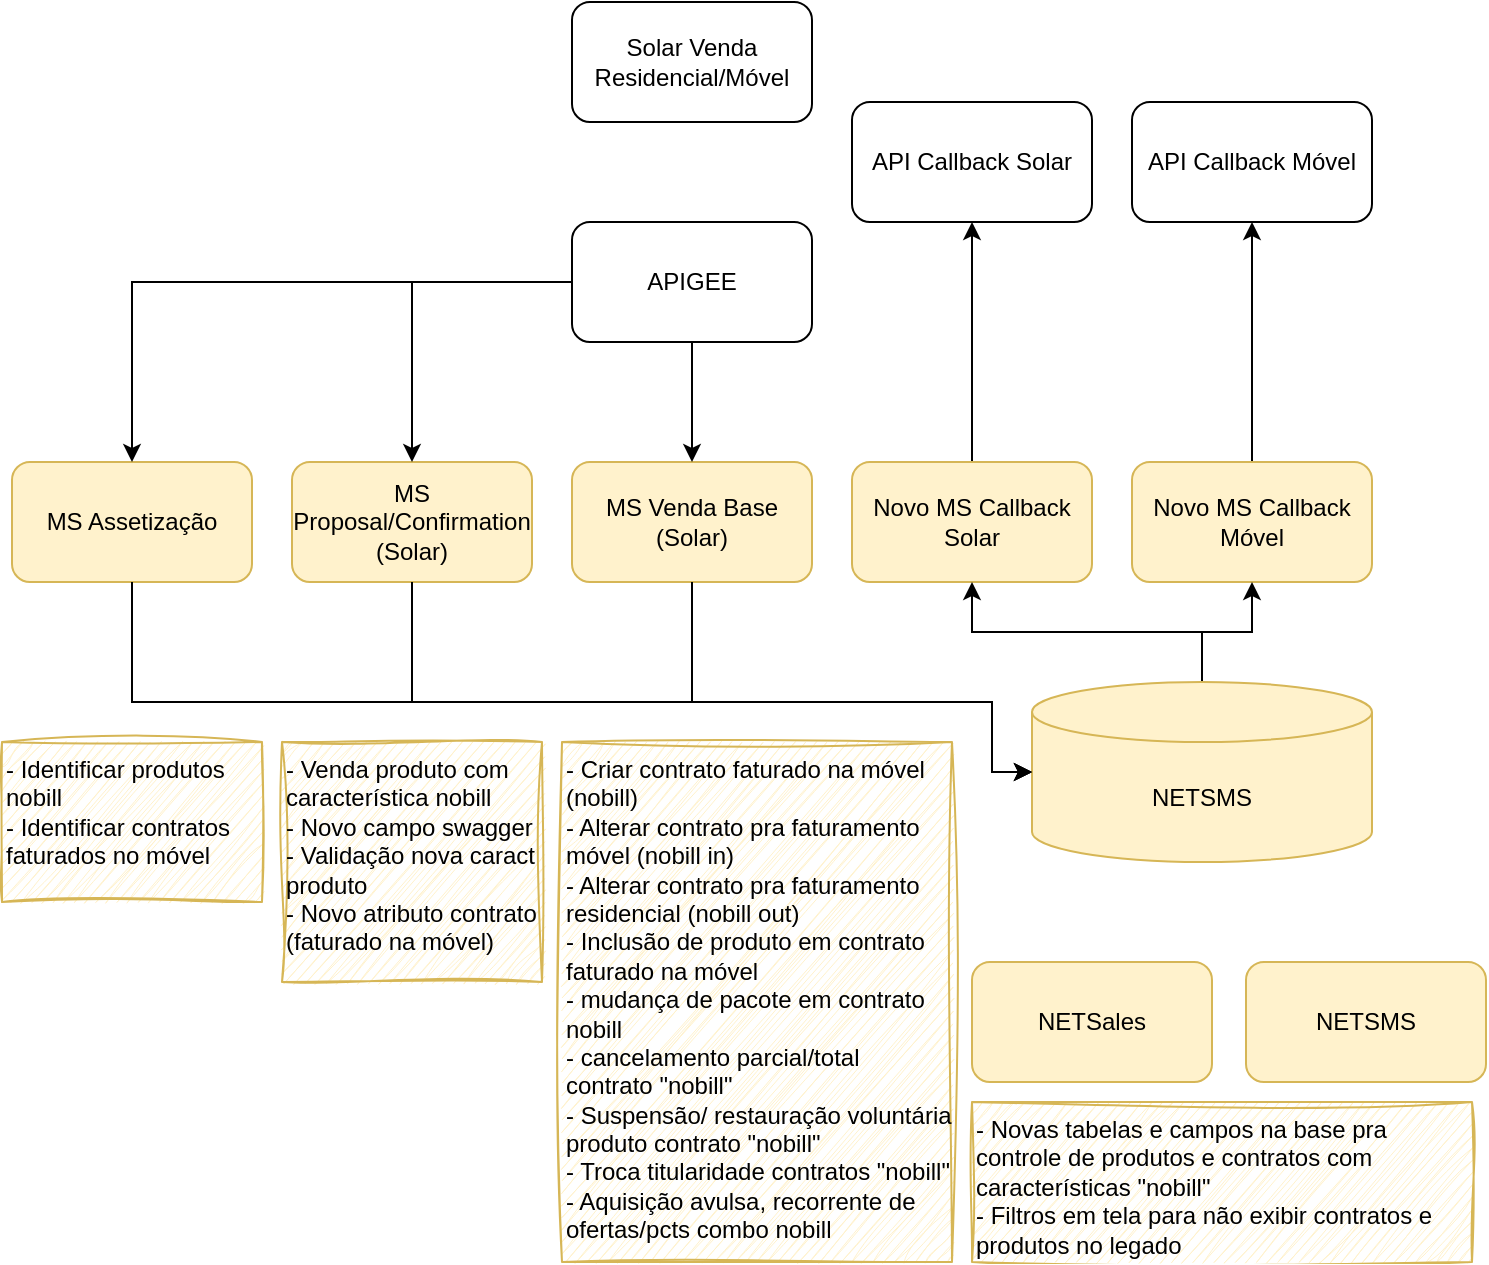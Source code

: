<mxfile version="28.0.7">
  <diagram name="Página-1" id="EBVKb4GBBntcvRElv8mq">
    <mxGraphModel dx="1042" dy="527" grid="1" gridSize="10" guides="1" tooltips="1" connect="1" arrows="1" fold="1" page="1" pageScale="1" pageWidth="827" pageHeight="1169" math="0" shadow="0">
      <root>
        <mxCell id="0" />
        <mxCell id="1" parent="0" />
        <mxCell id="BTpJ2KaH0xwGKomBFtuc-1" value="MS Assetização" style="rounded=1;whiteSpace=wrap;html=1;fillColor=#fff2cc;strokeColor=#d6b656;" vertex="1" parent="1">
          <mxGeometry x="90" y="260" width="120" height="60" as="geometry" />
        </mxCell>
        <mxCell id="BTpJ2KaH0xwGKomBFtuc-2" value="MS Proposal/Confirmation (Solar)" style="rounded=1;whiteSpace=wrap;html=1;fillColor=#fff2cc;strokeColor=#d6b656;" vertex="1" parent="1">
          <mxGeometry x="230" y="260" width="120" height="60" as="geometry" />
        </mxCell>
        <mxCell id="BTpJ2KaH0xwGKomBFtuc-3" value="MS Venda Base (Solar)" style="rounded=1;whiteSpace=wrap;html=1;fillColor=#fff2cc;strokeColor=#d6b656;" vertex="1" parent="1">
          <mxGeometry x="370" y="260" width="120" height="60" as="geometry" />
        </mxCell>
        <mxCell id="BTpJ2KaH0xwGKomBFtuc-22" style="edgeStyle=orthogonalEdgeStyle;rounded=0;orthogonalLoop=1;jettySize=auto;html=1;entryX=0.5;entryY=1;entryDx=0;entryDy=0;" edge="1" parent="1" source="BTpJ2KaH0xwGKomBFtuc-4" target="BTpJ2KaH0xwGKomBFtuc-8">
          <mxGeometry relative="1" as="geometry" />
        </mxCell>
        <mxCell id="BTpJ2KaH0xwGKomBFtuc-4" value="Novo MS Callback Solar" style="rounded=1;whiteSpace=wrap;html=1;fillColor=#fff2cc;strokeColor=#d6b656;" vertex="1" parent="1">
          <mxGeometry x="510" y="260" width="120" height="60" as="geometry" />
        </mxCell>
        <mxCell id="BTpJ2KaH0xwGKomBFtuc-23" style="edgeStyle=orthogonalEdgeStyle;rounded=0;orthogonalLoop=1;jettySize=auto;html=1;entryX=0.5;entryY=1;entryDx=0;entryDy=0;" edge="1" parent="1" source="BTpJ2KaH0xwGKomBFtuc-5" target="BTpJ2KaH0xwGKomBFtuc-9">
          <mxGeometry relative="1" as="geometry" />
        </mxCell>
        <mxCell id="BTpJ2KaH0xwGKomBFtuc-5" value="Novo MS Callback Móvel" style="rounded=1;whiteSpace=wrap;html=1;fillColor=#fff2cc;strokeColor=#d6b656;" vertex="1" parent="1">
          <mxGeometry x="650" y="260" width="120" height="60" as="geometry" />
        </mxCell>
        <mxCell id="BTpJ2KaH0xwGKomBFtuc-18" style="edgeStyle=orthogonalEdgeStyle;rounded=0;orthogonalLoop=1;jettySize=auto;html=1;" edge="1" parent="1" source="BTpJ2KaH0xwGKomBFtuc-6" target="BTpJ2KaH0xwGKomBFtuc-1">
          <mxGeometry relative="1" as="geometry" />
        </mxCell>
        <mxCell id="BTpJ2KaH0xwGKomBFtuc-19" style="edgeStyle=orthogonalEdgeStyle;rounded=0;orthogonalLoop=1;jettySize=auto;html=1;" edge="1" parent="1" source="BTpJ2KaH0xwGKomBFtuc-6" target="BTpJ2KaH0xwGKomBFtuc-2">
          <mxGeometry relative="1" as="geometry" />
        </mxCell>
        <mxCell id="BTpJ2KaH0xwGKomBFtuc-20" style="edgeStyle=orthogonalEdgeStyle;rounded=0;orthogonalLoop=1;jettySize=auto;html=1;" edge="1" parent="1" source="BTpJ2KaH0xwGKomBFtuc-6" target="BTpJ2KaH0xwGKomBFtuc-3">
          <mxGeometry relative="1" as="geometry" />
        </mxCell>
        <mxCell id="BTpJ2KaH0xwGKomBFtuc-6" value="APIGEE" style="rounded=1;whiteSpace=wrap;html=1;" vertex="1" parent="1">
          <mxGeometry x="370" y="140" width="120" height="60" as="geometry" />
        </mxCell>
        <mxCell id="BTpJ2KaH0xwGKomBFtuc-7" value="Solar Venda Residencial/Móvel" style="rounded=1;whiteSpace=wrap;html=1;" vertex="1" parent="1">
          <mxGeometry x="370" y="30" width="120" height="60" as="geometry" />
        </mxCell>
        <mxCell id="BTpJ2KaH0xwGKomBFtuc-8" value="API Callback Solar" style="rounded=1;whiteSpace=wrap;html=1;" vertex="1" parent="1">
          <mxGeometry x="510" y="80" width="120" height="60" as="geometry" />
        </mxCell>
        <mxCell id="BTpJ2KaH0xwGKomBFtuc-9" value="API Callback Móvel" style="rounded=1;whiteSpace=wrap;html=1;" vertex="1" parent="1">
          <mxGeometry x="650" y="80" width="120" height="60" as="geometry" />
        </mxCell>
        <mxCell id="BTpJ2KaH0xwGKomBFtuc-10" value="- Identificar produtos nobill&lt;div&gt;- Identificar contratos faturados no móvel&lt;/div&gt;" style="text;html=1;align=left;verticalAlign=top;whiteSpace=wrap;rounded=0;fillColor=#fff2cc;strokeColor=#d6b656;sketch=1;curveFitting=1;jiggle=2;" vertex="1" parent="1">
          <mxGeometry x="85" y="400" width="130" height="80" as="geometry" />
        </mxCell>
        <mxCell id="BTpJ2KaH0xwGKomBFtuc-11" value="- Venda produto com característica nobill&lt;div&gt;- Novo campo swagger&lt;/div&gt;&lt;div&gt;- Validação nova caract produto&lt;/div&gt;&lt;div&gt;- Novo atributo contrato (faturado na móvel)&lt;/div&gt;" style="text;html=1;align=left;verticalAlign=top;whiteSpace=wrap;rounded=0;fillColor=#fff2cc;strokeColor=#d6b656;sketch=1;curveFitting=1;jiggle=2;" vertex="1" parent="1">
          <mxGeometry x="225" y="400" width="130" height="120" as="geometry" />
        </mxCell>
        <mxCell id="BTpJ2KaH0xwGKomBFtuc-13" value="- Criar contrato faturado na móvel (nobill)&lt;div&gt;- Alterar contrato pra faturamento móvel (nobill in)&lt;/div&gt;&lt;div&gt;- Alterar contrato pra faturamento residencial (nobill out)&lt;/div&gt;&lt;div&gt;- Inclusão de produto em contrato faturado na móvel&lt;/div&gt;&lt;div&gt;- mudança de pacote em contrato nobill&lt;/div&gt;&lt;div&gt;- cancelamento parcial/total contrato &quot;nobill&quot;&lt;/div&gt;&lt;div&gt;- Suspensão/ restauração voluntária produto contrato &quot;nobill&quot;&lt;/div&gt;&lt;div&gt;- Troca titularidade contratos &quot;nobill&quot;&lt;/div&gt;&lt;div&gt;- Aquisição avulsa, recorrente de ofertas/pcts combo nobill&lt;/div&gt;" style="text;html=1;align=left;verticalAlign=top;whiteSpace=wrap;rounded=0;fillColor=#fff2cc;strokeColor=#d6b656;sketch=1;curveFitting=1;jiggle=2;" vertex="1" parent="1">
          <mxGeometry x="365" y="400" width="195" height="260" as="geometry" />
        </mxCell>
        <mxCell id="BTpJ2KaH0xwGKomBFtuc-24" style="edgeStyle=orthogonalEdgeStyle;rounded=0;orthogonalLoop=1;jettySize=auto;html=1;entryX=0.5;entryY=1;entryDx=0;entryDy=0;" edge="1" parent="1" source="BTpJ2KaH0xwGKomBFtuc-14" target="BTpJ2KaH0xwGKomBFtuc-5">
          <mxGeometry relative="1" as="geometry" />
        </mxCell>
        <mxCell id="BTpJ2KaH0xwGKomBFtuc-25" style="edgeStyle=orthogonalEdgeStyle;rounded=0;orthogonalLoop=1;jettySize=auto;html=1;entryX=0.5;entryY=1;entryDx=0;entryDy=0;" edge="1" parent="1" source="BTpJ2KaH0xwGKomBFtuc-14" target="BTpJ2KaH0xwGKomBFtuc-4">
          <mxGeometry relative="1" as="geometry" />
        </mxCell>
        <mxCell id="BTpJ2KaH0xwGKomBFtuc-14" value="NETSMS" style="shape=cylinder3;whiteSpace=wrap;html=1;boundedLbl=1;backgroundOutline=1;size=15;fillColor=#fff2cc;strokeColor=#d6b656;" vertex="1" parent="1">
          <mxGeometry x="600" y="370" width="170" height="90" as="geometry" />
        </mxCell>
        <mxCell id="BTpJ2KaH0xwGKomBFtuc-15" value="NETSales" style="rounded=1;whiteSpace=wrap;html=1;fillColor=#fff2cc;strokeColor=#d6b656;" vertex="1" parent="1">
          <mxGeometry x="570" y="510" width="120" height="60" as="geometry" />
        </mxCell>
        <mxCell id="BTpJ2KaH0xwGKomBFtuc-16" value="NETSMS" style="rounded=1;whiteSpace=wrap;html=1;fillColor=#fff2cc;strokeColor=#d6b656;" vertex="1" parent="1">
          <mxGeometry x="707" y="510" width="120" height="60" as="geometry" />
        </mxCell>
        <mxCell id="BTpJ2KaH0xwGKomBFtuc-17" value="- Novas tabelas e campos na base pra controle de produtos e contratos com características &quot;nobill&quot;&lt;div&gt;- Filtros em tela para não exibir contratos e produtos no legado&lt;/div&gt;" style="text;html=1;align=left;verticalAlign=top;whiteSpace=wrap;rounded=0;fillColor=#fff2cc;strokeColor=#d6b656;sketch=1;curveFitting=1;jiggle=2;" vertex="1" parent="1">
          <mxGeometry x="570" y="580" width="250" height="80" as="geometry" />
        </mxCell>
        <mxCell id="BTpJ2KaH0xwGKomBFtuc-26" style="edgeStyle=orthogonalEdgeStyle;rounded=0;orthogonalLoop=1;jettySize=auto;html=1;entryX=0;entryY=0.5;entryDx=0;entryDy=0;entryPerimeter=0;" edge="1" parent="1" source="BTpJ2KaH0xwGKomBFtuc-3" target="BTpJ2KaH0xwGKomBFtuc-14">
          <mxGeometry relative="1" as="geometry">
            <Array as="points">
              <mxPoint x="430" y="380" />
              <mxPoint x="580" y="380" />
              <mxPoint x="580" y="415" />
            </Array>
          </mxGeometry>
        </mxCell>
        <mxCell id="BTpJ2KaH0xwGKomBFtuc-27" style="edgeStyle=orthogonalEdgeStyle;rounded=0;orthogonalLoop=1;jettySize=auto;html=1;entryX=0;entryY=0.5;entryDx=0;entryDy=0;entryPerimeter=0;" edge="1" parent="1" source="BTpJ2KaH0xwGKomBFtuc-2" target="BTpJ2KaH0xwGKomBFtuc-14">
          <mxGeometry relative="1" as="geometry">
            <Array as="points">
              <mxPoint x="290" y="380" />
              <mxPoint x="580" y="380" />
              <mxPoint x="580" y="415" />
            </Array>
          </mxGeometry>
        </mxCell>
        <mxCell id="BTpJ2KaH0xwGKomBFtuc-28" style="edgeStyle=orthogonalEdgeStyle;rounded=0;orthogonalLoop=1;jettySize=auto;html=1;entryX=0;entryY=0.5;entryDx=0;entryDy=0;entryPerimeter=0;" edge="1" parent="1" source="BTpJ2KaH0xwGKomBFtuc-1" target="BTpJ2KaH0xwGKomBFtuc-14">
          <mxGeometry relative="1" as="geometry">
            <Array as="points">
              <mxPoint x="150" y="380" />
              <mxPoint x="580" y="380" />
              <mxPoint x="580" y="415" />
            </Array>
          </mxGeometry>
        </mxCell>
      </root>
    </mxGraphModel>
  </diagram>
</mxfile>
